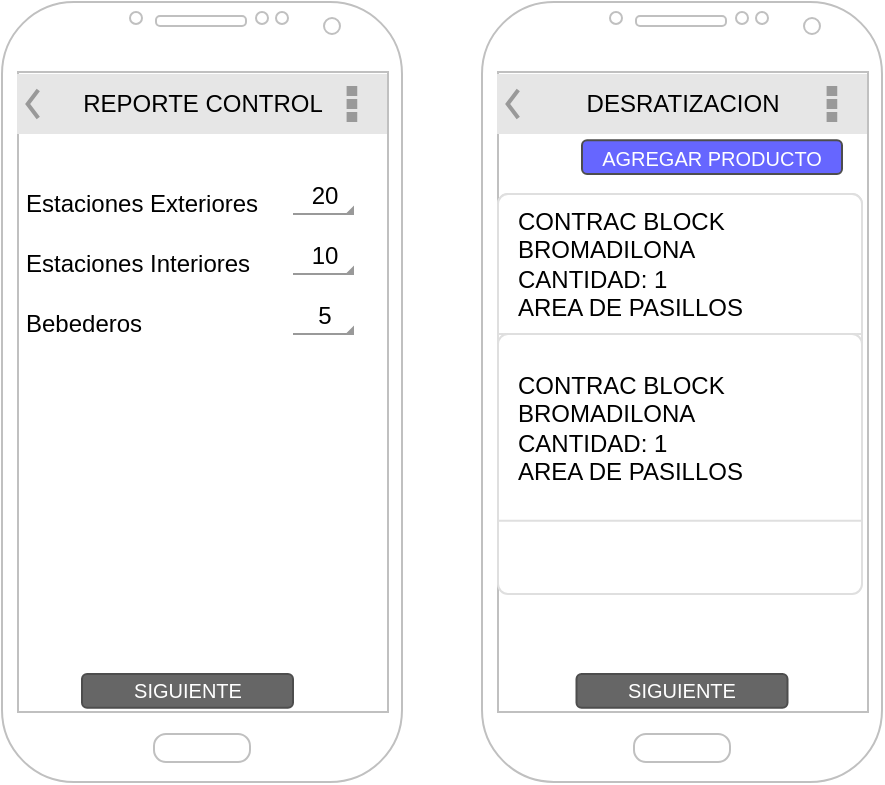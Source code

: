 <mxfile version="17.5.0" type="github">
  <diagram id="B1rS9bqpKSy4gRJ6OLqf" name="Page-1">
    <mxGraphModel dx="868" dy="492" grid="1" gridSize="10" guides="1" tooltips="1" connect="1" arrows="1" fold="1" page="1" pageScale="1" pageWidth="827" pageHeight="1169" math="0" shadow="0">
      <root>
        <mxCell id="0" />
        <mxCell id="1" parent="0" />
        <mxCell id="E0qXdNN0w-Io1s_kiMO5-1" value="" style="verticalLabelPosition=bottom;verticalAlign=top;html=1;shadow=0;dashed=0;strokeWidth=1;shape=mxgraph.android.phone2;strokeColor=#c0c0c0;" vertex="1" parent="1">
          <mxGeometry x="40" y="34" width="200" height="390" as="geometry" />
        </mxCell>
        <mxCell id="E0qXdNN0w-Io1s_kiMO5-2" value="" style="verticalLabelPosition=bottom;verticalAlign=top;html=1;shadow=0;dashed=0;strokeWidth=1;shape=mxgraph.android.phone2;strokeColor=#c0c0c0;" vertex="1" parent="1">
          <mxGeometry x="280" y="34" width="200" height="390" as="geometry" />
        </mxCell>
        <mxCell id="E0qXdNN0w-Io1s_kiMO5-3" value="SIGUIENTE" style="rounded=1;html=1;shadow=0;dashed=0;whiteSpace=wrap;fontSize=10;fillColor=#666666;align=center;strokeColor=#4D4D4D;fontColor=#ffffff;" vertex="1" parent="1">
          <mxGeometry x="80" y="370" width="105.5" height="16.88" as="geometry" />
        </mxCell>
        <mxCell id="E0qXdNN0w-Io1s_kiMO5-4" value="Estaciones Exteriores" style="text;html=1;strokeColor=none;fillColor=none;align=left;verticalAlign=middle;whiteSpace=wrap;rounded=0;" vertex="1" parent="1">
          <mxGeometry x="50" y="120" width="120" height="30" as="geometry" />
        </mxCell>
        <mxCell id="E0qXdNN0w-Io1s_kiMO5-5" value="Estaciones Interiores" style="text;html=1;strokeColor=none;fillColor=none;align=left;verticalAlign=middle;whiteSpace=wrap;rounded=0;" vertex="1" parent="1">
          <mxGeometry x="50" y="150" width="120" height="30" as="geometry" />
        </mxCell>
        <mxCell id="E0qXdNN0w-Io1s_kiMO5-6" value="Bebederos" style="text;html=1;strokeColor=none;fillColor=none;align=left;verticalAlign=middle;whiteSpace=wrap;rounded=0;" vertex="1" parent="1">
          <mxGeometry x="50" y="180" width="120" height="30" as="geometry" />
        </mxCell>
        <mxCell id="E0qXdNN0w-Io1s_kiMO5-7" value="20" style="strokeWidth=1;html=1;shadow=0;dashed=0;shape=mxgraph.android.spinner2;align=center;fillColor=#999999;strokeColor=#999999;verticalAlign=bottom" vertex="1" parent="1">
          <mxGeometry x="185.5" y="130" width="30" height="10" as="geometry" />
        </mxCell>
        <mxCell id="E0qXdNN0w-Io1s_kiMO5-8" value="10" style="strokeWidth=1;html=1;shadow=0;dashed=0;shape=mxgraph.android.spinner2;align=center;fillColor=#999999;strokeColor=#999999;verticalAlign=bottom" vertex="1" parent="1">
          <mxGeometry x="185.5" y="160" width="30" height="10" as="geometry" />
        </mxCell>
        <mxCell id="E0qXdNN0w-Io1s_kiMO5-9" value="5" style="strokeWidth=1;html=1;shadow=0;dashed=0;shape=mxgraph.android.spinner2;align=center;fillColor=#999999;strokeColor=#999999;verticalAlign=bottom" vertex="1" parent="1">
          <mxGeometry x="185.5" y="190" width="30" height="10" as="geometry" />
        </mxCell>
        <mxCell id="E0qXdNN0w-Io1s_kiMO5-10" value="REPORTE CONTROL" style="strokeWidth=1;html=1;shadow=0;dashed=0;shape=mxgraph.android.action_bar;fillColor=#E6E6E6;strokeColor=#c0c0c0;strokeWidth=2;" vertex="1" parent="1">
          <mxGeometry x="47.5" y="70" width="185" height="30" as="geometry" />
        </mxCell>
        <mxCell id="E0qXdNN0w-Io1s_kiMO5-11" value="DESRATIZACION" style="strokeWidth=1;html=1;shadow=0;dashed=0;shape=mxgraph.android.action_bar;fillColor=#E6E6E6;strokeColor=#c0c0c0;strokeWidth=2;" vertex="1" parent="1">
          <mxGeometry x="287.5" y="70" width="185" height="30" as="geometry" />
        </mxCell>
        <mxCell id="E0qXdNN0w-Io1s_kiMO5-12" value="SIGUIENTE" style="rounded=1;html=1;shadow=0;dashed=0;whiteSpace=wrap;fontSize=10;fillColor=#666666;align=center;strokeColor=#4D4D4D;fontColor=#ffffff;" vertex="1" parent="1">
          <mxGeometry x="327.25" y="370" width="105.5" height="16.88" as="geometry" />
        </mxCell>
        <mxCell id="E0qXdNN0w-Io1s_kiMO5-13" value="AGREGAR PRODUCTO" style="rounded=1;html=1;shadow=0;dashed=0;whiteSpace=wrap;fontSize=10;fillColor=#6666FF;align=center;strokeColor=#4D4D4D;fontColor=#ffffff;" vertex="1" parent="1">
          <mxGeometry x="330" y="103.12" width="130" height="16.88" as="geometry" />
        </mxCell>
        <mxCell id="E0qXdNN0w-Io1s_kiMO5-14" value="" style="html=1;shadow=0;dashed=0;shape=mxgraph.bootstrap.rrect;rSize=5;strokeColor=#DFDFDF;html=1;whiteSpace=wrap;fillColor=#FFFFFF;fontColor=#000000;" vertex="1" parent="1">
          <mxGeometry x="288" y="130" width="182" height="200" as="geometry" />
        </mxCell>
        <mxCell id="E0qXdNN0w-Io1s_kiMO5-15" value="CONTRAC BLOCK&lt;br&gt;BROMADILONA&lt;br&gt;CANTIDAD: 1&lt;br&gt;AREA DE PASILLOS" style="strokeColor=inherit;fillColor=inherit;gradientColor=inherit;fontColor=inherit;html=1;shadow=0;dashed=0;shape=mxgraph.bootstrap.topButton;rSize=5;perimeter=none;whiteSpace=wrap;resizeWidth=1;align=left;spacing=10;" vertex="1" parent="E0qXdNN0w-Io1s_kiMO5-14">
          <mxGeometry width="182" height="70" relative="1" as="geometry" />
        </mxCell>
        <mxCell id="E0qXdNN0w-Io1s_kiMO5-22" value="CONTRAC BLOCK&lt;br&gt;BROMADILONA&lt;br&gt;CANTIDAD: 1&lt;br&gt;AREA DE PASILLOS" style="strokeColor=inherit;fillColor=inherit;gradientColor=inherit;fontColor=inherit;html=1;shadow=0;dashed=0;shape=mxgraph.bootstrap.topButton;rSize=5;perimeter=none;whiteSpace=wrap;resizeWidth=1;align=left;spacing=10;" vertex="1" parent="E0qXdNN0w-Io1s_kiMO5-14">
          <mxGeometry y="70.003" width="182" height="93.333" as="geometry" />
        </mxCell>
      </root>
    </mxGraphModel>
  </diagram>
</mxfile>
